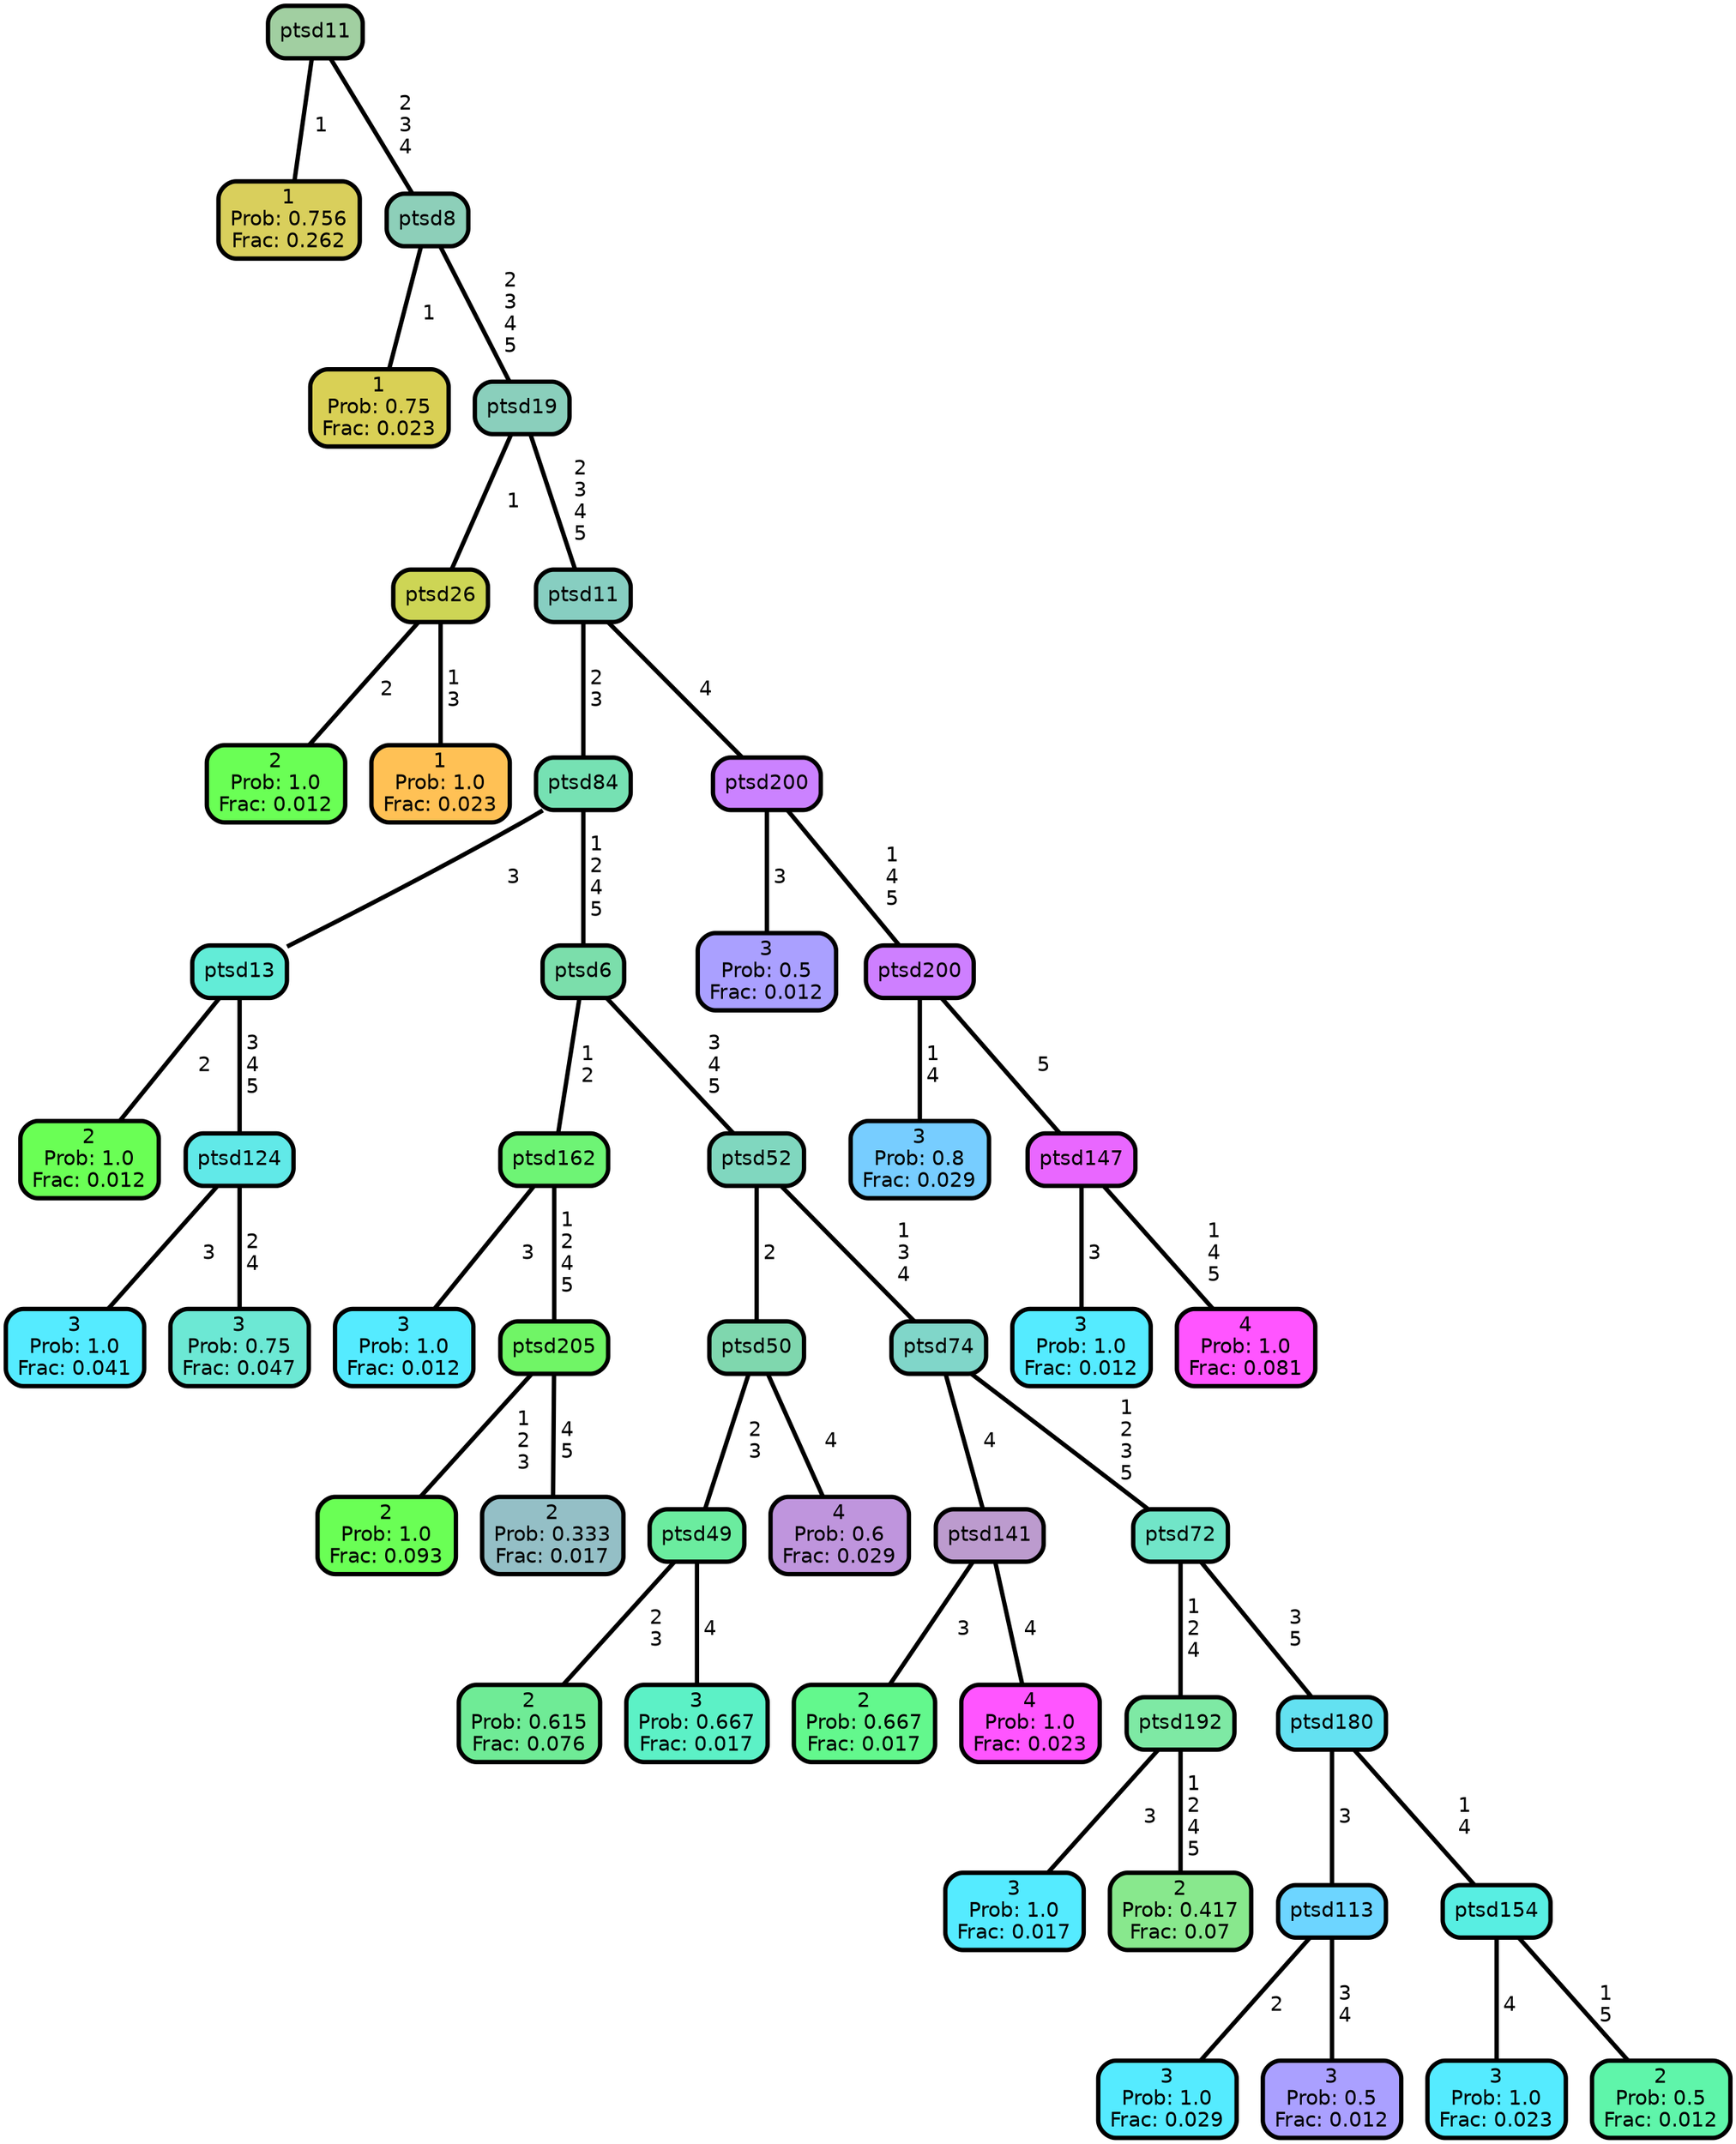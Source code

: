 graph Tree {
node [shape=box, style="filled, rounded",color="black",penwidth="3",fontcolor="black",                 fontname=helvetica] ;
graph [ranksep="0 equally", splines=straight,                 bgcolor=transparent, dpi=200] ;
edge [fontname=helvetica, color=black] ;
0 [label="1
Prob: 0.756
Frac: 0.262", fillcolor="#d9cf5c"] ;
1 [label="ptsd11", fillcolor="#a1cfa1"] ;
2 [label="1
Prob: 0.75
Frac: 0.023", fillcolor="#d9d055"] ;
3 [label="ptsd8", fillcolor="#8dcfb9"] ;
4 [label="2
Prob: 1.0
Frac: 0.012", fillcolor="#6aff55"] ;
5 [label="ptsd26", fillcolor="#cdd555"] ;
6 [label="1
Prob: 1.0
Frac: 0.023", fillcolor="#ffc155"] ;
7 [label="ptsd19", fillcolor="#8acfbc"] ;
8 [label="2
Prob: 1.0
Frac: 0.012", fillcolor="#6aff55"] ;
9 [label="ptsd13", fillcolor="#62ecd7"] ;
10 [label="3
Prob: 1.0
Frac: 0.041", fillcolor="#55ebff"] ;
11 [label="ptsd124", fillcolor="#61e9e8"] ;
12 [label="3
Prob: 0.75
Frac: 0.047", fillcolor="#6ce8d4"] ;
13 [label="ptsd84", fillcolor="#76e1b3"] ;
14 [label="3
Prob: 1.0
Frac: 0.012", fillcolor="#55ebff"] ;
15 [label="ptsd162", fillcolor="#6ef475"] ;
16 [label="2
Prob: 1.0
Frac: 0.093", fillcolor="#6aff55"] ;
17 [label="ptsd205", fillcolor="#70f566"] ;
18 [label="2
Prob: 0.333
Frac: 0.017", fillcolor="#94bfc6"] ;
19 [label="ptsd6", fillcolor="#7bdeab"] ;
20 [label="2
Prob: 0.615
Frac: 0.076", fillcolor="#6feb96"] ;
21 [label="ptsd49", fillcolor="#6bec9f"] ;
22 [label="3
Prob: 0.667
Frac: 0.017", fillcolor="#5cf1c6"] ;
23 [label="ptsd50", fillcolor="#7fd7ae"] ;
24 [label="4
Prob: 0.6
Frac: 0.029", fillcolor="#bf95dd"] ;
25 [label="ptsd52", fillcolor="#80d7bf"] ;
26 [label="2
Prob: 0.667
Frac: 0.017", fillcolor="#63f88d"] ;
27 [label="ptsd141", fillcolor="#bc9bce"] ;
28 [label="4
Prob: 1.0
Frac: 0.023", fillcolor="#ff55ff"] ;
29 [label="ptsd74", fillcolor="#80d6c9"] ;
30 [label="3
Prob: 1.0
Frac: 0.017", fillcolor="#55ebff"] ;
31 [label="ptsd192", fillcolor="#7ee9a4"] ;
32 [label="2
Prob: 0.417
Frac: 0.07", fillcolor="#88e88d"] ;
33 [label="ptsd72", fillcolor="#71e5c8"] ;
34 [label="3
Prob: 1.0
Frac: 0.029", fillcolor="#55ebff"] ;
35 [label="ptsd113", fillcolor="#6dd5ff"] ;
36 [label="3
Prob: 0.5
Frac: 0.012", fillcolor="#aaa0ff"] ;
37 [label="ptsd180", fillcolor="#63e1f1"] ;
38 [label="3
Prob: 1.0
Frac: 0.023", fillcolor="#55ebff"] ;
39 [label="ptsd154", fillcolor="#58eee2"] ;
40 [label="2
Prob: 0.5
Frac: 0.012", fillcolor="#5ff5aa"] ;
41 [label="ptsd11", fillcolor="#87cec1"] ;
42 [label="3
Prob: 0.5
Frac: 0.012", fillcolor="#aaa0ff"] ;
43 [label="ptsd200", fillcolor="#cb82ff"] ;
44 [label="3
Prob: 0.8
Frac: 0.029", fillcolor="#77cdff"] ;
45 [label="ptsd200", fillcolor="#ce7fff"] ;
46 [label="3
Prob: 1.0
Frac: 0.012", fillcolor="#55ebff"] ;
47 [label="ptsd147", fillcolor="#e967ff"] ;
48 [label="4
Prob: 1.0
Frac: 0.081", fillcolor="#ff55ff"] ;
1 -- 0 [label=" 1",penwidth=3] ;
1 -- 3 [label=" 2\n 3\n 4",penwidth=3] ;
3 -- 2 [label=" 1",penwidth=3] ;
3 -- 7 [label=" 2\n 3\n 4\n 5",penwidth=3] ;
5 -- 4 [label=" 2",penwidth=3] ;
5 -- 6 [label=" 1\n 3",penwidth=3] ;
7 -- 5 [label=" 1",penwidth=3] ;
7 -- 41 [label=" 2\n 3\n 4\n 5",penwidth=3] ;
9 -- 8 [label=" 2",penwidth=3] ;
9 -- 11 [label=" 3\n 4\n 5",penwidth=3] ;
11 -- 10 [label=" 3",penwidth=3] ;
11 -- 12 [label=" 2\n 4",penwidth=3] ;
13 -- 9 [label=" 3",penwidth=3] ;
13 -- 19 [label=" 1\n 2\n 4\n 5",penwidth=3] ;
15 -- 14 [label=" 3",penwidth=3] ;
15 -- 17 [label=" 1\n 2\n 4\n 5",penwidth=3] ;
17 -- 16 [label=" 1\n 2\n 3",penwidth=3] ;
17 -- 18 [label=" 4\n 5",penwidth=3] ;
19 -- 15 [label=" 1\n 2",penwidth=3] ;
19 -- 25 [label=" 3\n 4\n 5",penwidth=3] ;
21 -- 20 [label=" 2\n 3",penwidth=3] ;
21 -- 22 [label=" 4",penwidth=3] ;
23 -- 21 [label=" 2\n 3",penwidth=3] ;
23 -- 24 [label=" 4",penwidth=3] ;
25 -- 23 [label=" 2",penwidth=3] ;
25 -- 29 [label=" 1\n 3\n 4",penwidth=3] ;
27 -- 26 [label=" 3",penwidth=3] ;
27 -- 28 [label=" 4",penwidth=3] ;
29 -- 27 [label=" 4",penwidth=3] ;
29 -- 33 [label=" 1\n 2\n 3\n 5",penwidth=3] ;
31 -- 30 [label=" 3",penwidth=3] ;
31 -- 32 [label=" 1\n 2\n 4\n 5",penwidth=3] ;
33 -- 31 [label=" 1\n 2\n 4",penwidth=3] ;
33 -- 37 [label=" 3\n 5",penwidth=3] ;
35 -- 34 [label=" 2",penwidth=3] ;
35 -- 36 [label=" 3\n 4",penwidth=3] ;
37 -- 35 [label=" 3",penwidth=3] ;
37 -- 39 [label=" 1\n 4",penwidth=3] ;
39 -- 38 [label=" 4",penwidth=3] ;
39 -- 40 [label=" 1\n 5",penwidth=3] ;
41 -- 13 [label=" 2\n 3",penwidth=3] ;
41 -- 43 [label=" 4",penwidth=3] ;
43 -- 42 [label=" 3",penwidth=3] ;
43 -- 45 [label=" 1\n 4\n 5",penwidth=3] ;
45 -- 44 [label=" 1\n 4",penwidth=3] ;
45 -- 47 [label=" 5",penwidth=3] ;
47 -- 46 [label=" 3",penwidth=3] ;
47 -- 48 [label=" 1\n 4\n 5",penwidth=3] ;
{rank = same;}}